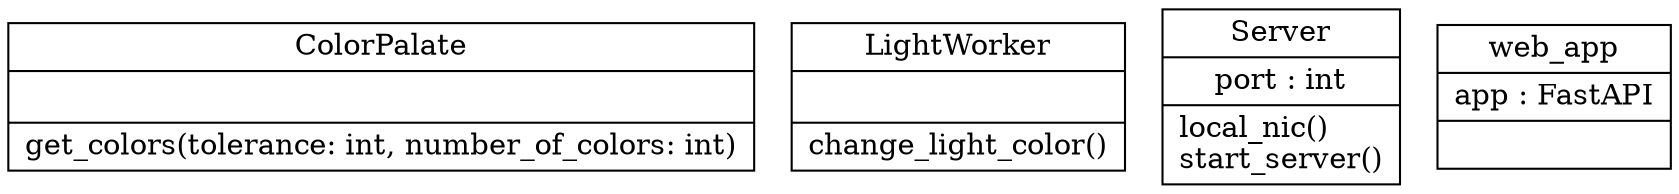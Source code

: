 digraph "classes" {
rankdir=BT
charset="utf-8"
"pl_worker.porch_light.ColorPalate" [color="black", fontcolor="black", label=<{ColorPalate|<br ALIGN="LEFT"/>|get_colors(tolerance: int, number_of_colors: int)<br ALIGN="LEFT"/>}>, shape="record", style="solid"];
"pl_worker.porch_light.LightWorker" [color="black", fontcolor="black", label=<{LightWorker|<br ALIGN="LEFT"/>|change_light_color()<br ALIGN="LEFT"/>}>, shape="record", style="solid"];
"pl_worker.webserver.Server" [color="black", fontcolor="black", label=<{Server|port : int<br ALIGN="LEFT"/>|local_nic()<br ALIGN="LEFT"/>start_server()<br ALIGN="LEFT"/>}>, shape="record", style="solid"];
"pl_worker.webserver.web_app" [color="black", fontcolor="black", label=<{web_app|app : FastAPI<br ALIGN="LEFT"/>|}>, shape="record", style="solid"];
}
